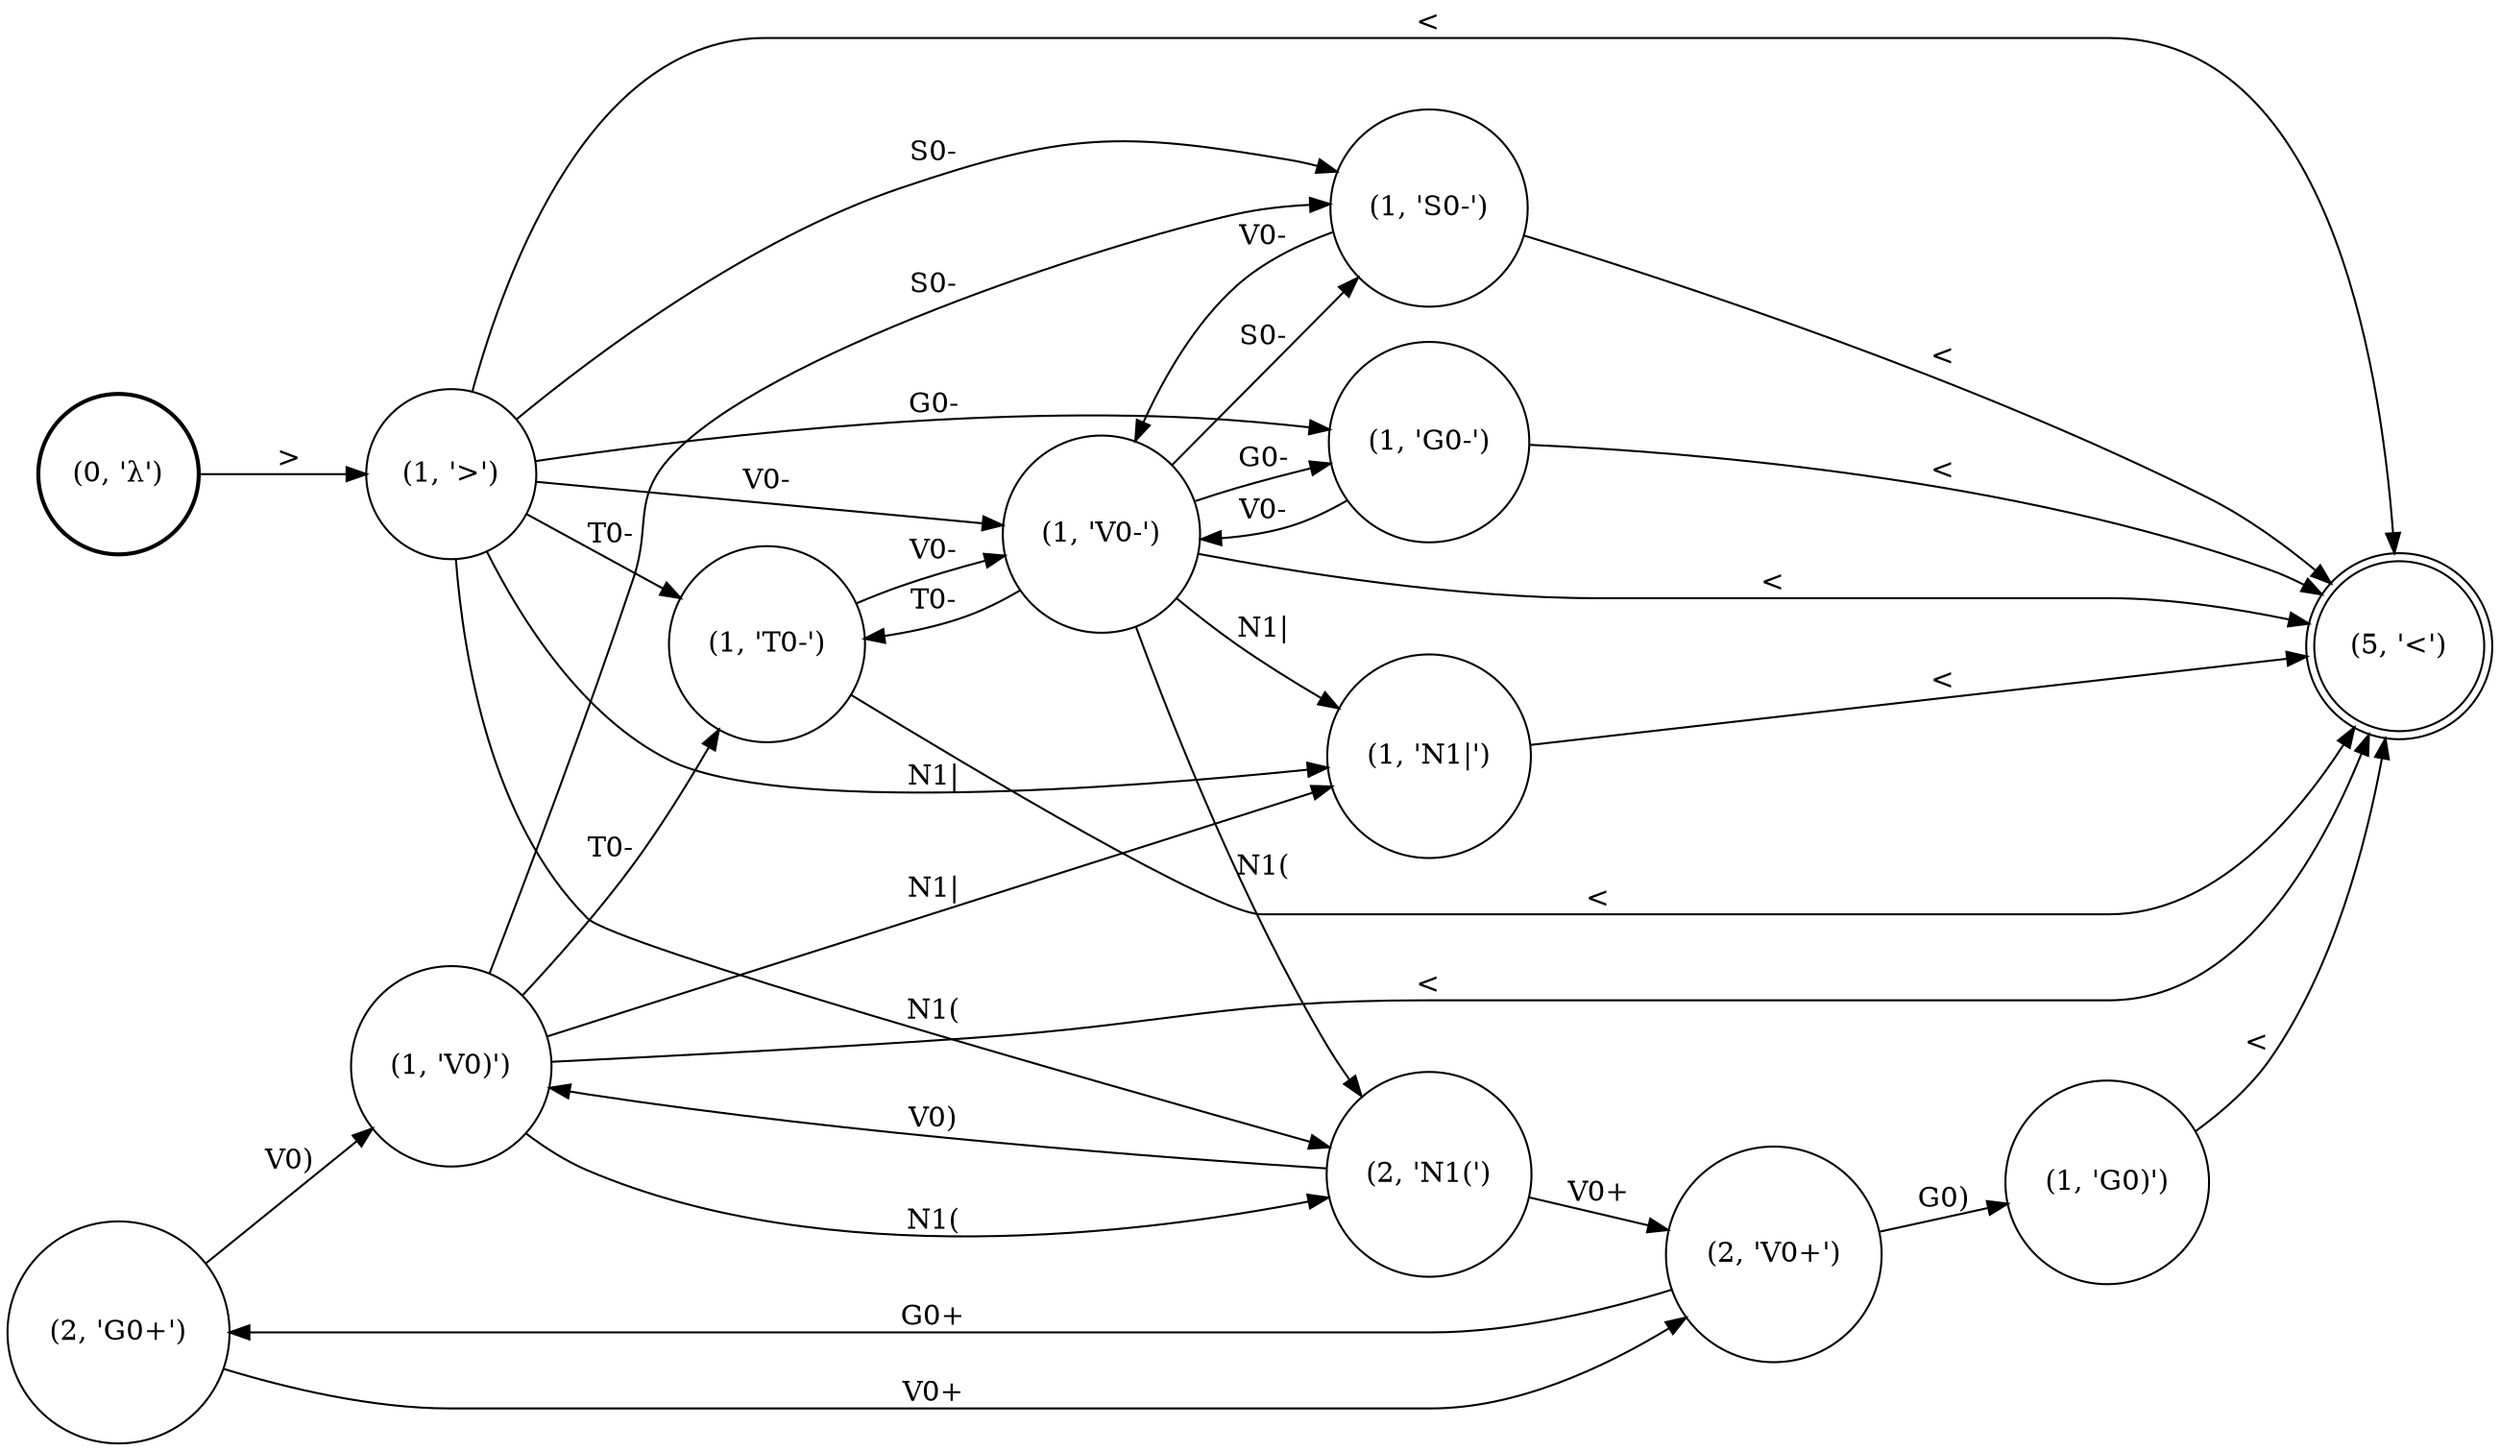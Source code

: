 digraph G {
rankdir=LR;
node [shape=circle]
0 [label="(2, 'G0+')"]
1 [label="(1, 'T0-')"]
2 [label="(1, 'N1|')"]
3 [label="(1, 'V0-')"]
4 [label="(1, '>')"]
5 [shape=doublecircle label="(5, '<')"]
6 [label="(2, 'N1(')"]
7 [label="(2, 'V0+')"]
8 [label="(1, 'G0)')"]
9 [style=bold label="(0, 'λ')"]
10 [label="(1, 'G0-')"]
11 [label="(1, 'V0)')"]
12 [label="(1, 'S0-')"]
11 -> 2 [label="N1|"]
7 -> 0 [label="G0+"]
3 -> 1 [label="T0-"]
3 -> 2 [label="N1|"]
9 -> 4 [label=">"]
4 -> 2 [label="N1|"]
11 -> 5 [label="<"]
3 -> 10 [label="G0-"]
11 -> 6 [label="N1("]
6 -> 11 [label="V0)"]
4 -> 1 [label="T0-"]
0 -> 11 [label="V0)"]
4 -> 10 [label="G0-"]
11 -> 12 [label="S0-"]
2 -> 5 [label="<"]
4 -> 5 [label="<"]
1 -> 5 [label="<"]
12 -> 3 [label="V0-"]
10 -> 3 [label="V0-"]
3 -> 5 [label="<"]
4 -> 6 [label="N1("]
8 -> 5 [label="<"]
3 -> 6 [label="N1("]
12 -> 5 [label="<"]
10 -> 5 [label="<"]
3 -> 12 [label="S0-"]
4 -> 12 [label="S0-"]
6 -> 7 [label="V0+"]
4 -> 3 [label="V0-"]
1 -> 3 [label="V0-"]
0 -> 7 [label="V0+"]
7 -> 8 [label="G0)"]
11 -> 1 [label="T0-"]
}
